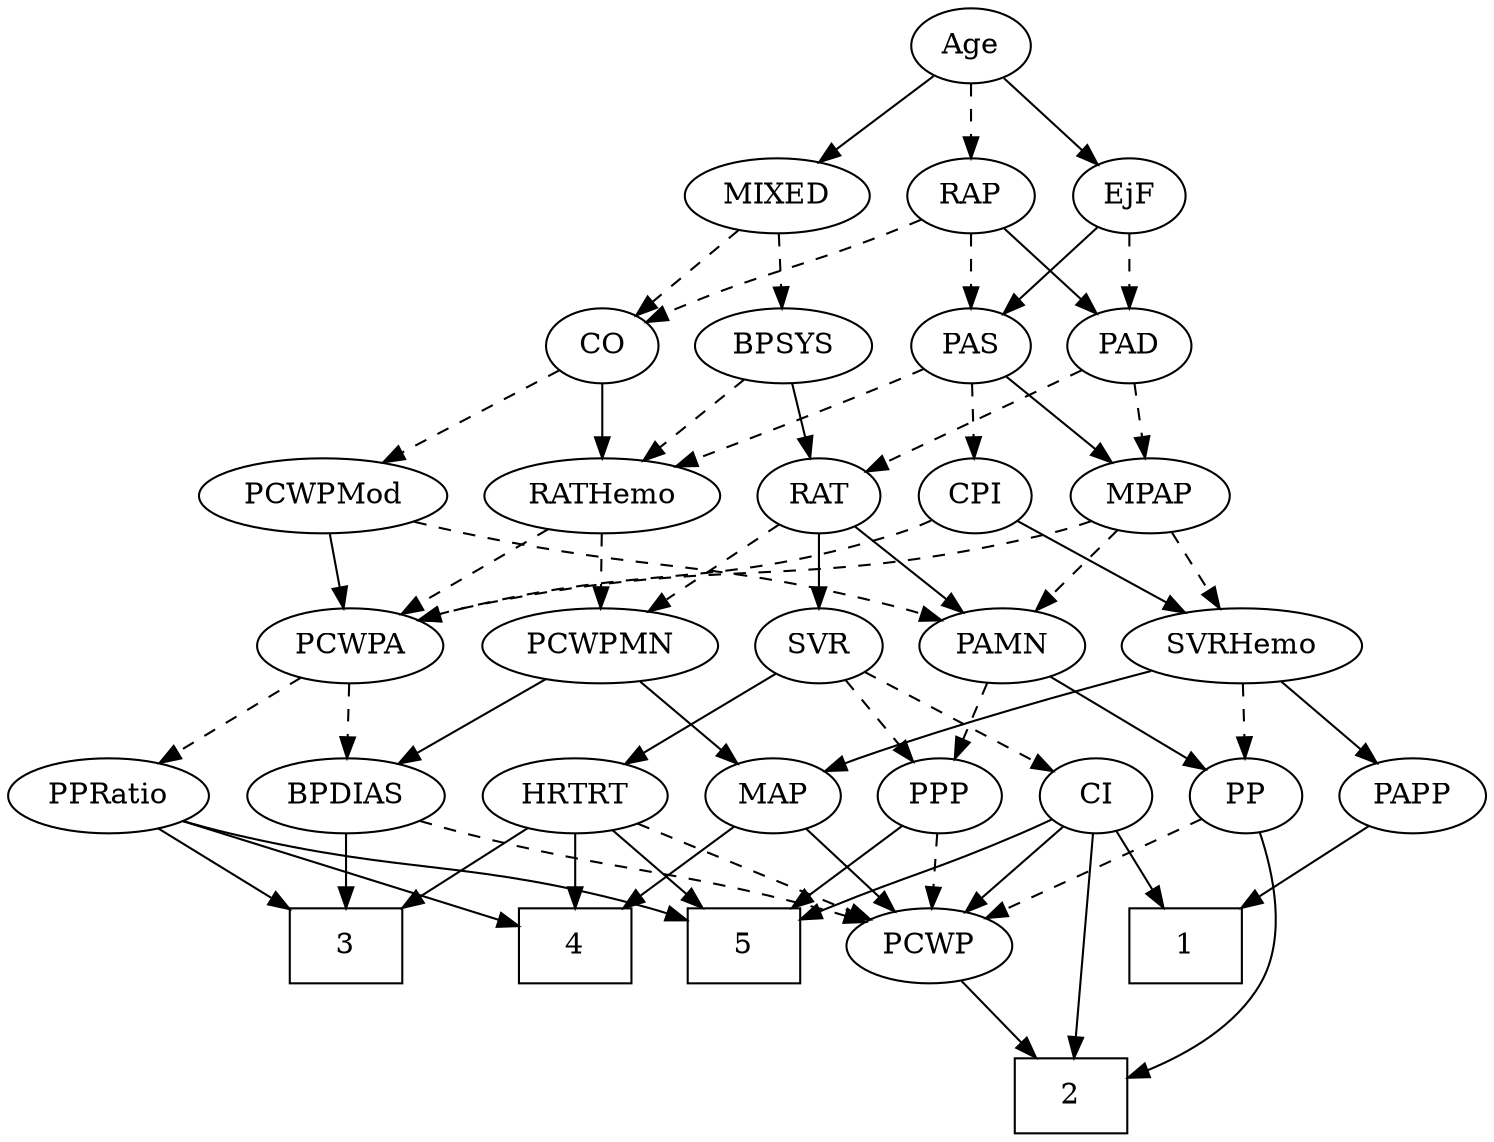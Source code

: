strict digraph {
	graph [bb="0,0,656.49,540"];
	node [label="\N"];
	1	[height=0.5,
		pos="518.65,90",
		shape=box,
		width=0.75];
	2	[height=0.5,
		pos="463.65,18",
		shape=box,
		width=0.75];
	3	[height=0.5,
		pos="139.65,90",
		shape=box,
		width=0.75];
	4	[height=0.5,
		pos="239.65,90",
		shape=box,
		width=0.75];
	5	[height=0.5,
		pos="317.65,90",
		shape=box,
		width=0.75];
	Age	[height=0.5,
		pos="428.65,522",
		width=0.75];
	EjF	[height=0.5,
		pos="501.65,450",
		width=0.75];
	Age -> EjF	[pos="e,486.9,465.14 443.42,506.83 453.81,496.87 467.89,483.37 479.6,472.14",
		style=solid];
	RAP	[height=0.5,
		pos="428.65,450",
		width=0.77632];
	Age -> RAP	[pos="e,428.65,468.1 428.65,503.7 428.65,495.98 428.65,486.71 428.65,478.11",
		style=dashed];
	MIXED	[height=0.5,
		pos="342.65,450",
		width=1.1193];
	Age -> MIXED	[pos="e,361.27,466.16 412.06,507.5 399.91,497.61 383.15,483.96 369.14,472.56",
		style=solid];
	PAD	[height=0.5,
		pos="502.65,378",
		width=0.79437];
	EjF -> PAD	[pos="e,502.4,396.1 501.89,431.7 502,423.98 502.14,414.71 502.26,406.11",
		style=dashed];
	PAS	[height=0.5,
		pos="428.65,378",
		width=0.75];
	EjF -> PAS	[pos="e,443.4,393.14 486.87,434.83 476.48,424.87 462.4,411.37 450.69,400.14",
		style=solid];
	RAP -> PAD	[pos="e,487.33,393.49 443.98,434.5 454.4,424.64 468.35,411.44 480.04,400.38",
		style=solid];
	CO	[height=0.5,
		pos="262.65,378",
		width=0.75];
	RAP -> CO	[pos="e,283.85,389.32 406.83,438.71 401.87,436.44 396.59,434.09 391.65,432 350.82,414.74 339.38,413.47 298.65,396 296.84,395.22 294.98,\
394.41 293.12,393.57",
		style=dashed];
	RAP -> PAS	[pos="e,428.65,396.1 428.65,431.7 428.65,423.98 428.65,414.71 428.65,406.11",
		style=dashed];
	BPSYS	[height=0.5,
		pos="345.65,378",
		width=1.0471];
	MIXED -> BPSYS	[pos="e,344.91,396.1 343.39,431.7 343.72,423.98 344.12,414.71 344.48,406.11",
		style=dashed];
	MIXED -> CO	[pos="e,278.45,392.83 324.89,433.46 313.49,423.49 298.55,410.41 286.16,399.58",
		style=dashed];
	MPAP	[height=0.5,
		pos="509.65,306",
		width=0.97491];
	PAMN	[height=0.5,
		pos="439.65,234",
		width=1.011];
	MPAP -> PAMN	[pos="e,455.14,250.49 494.11,289.46 484.78,280.13 472.73,268.09 462.35,257.7",
		style=dashed];
	PCWPA	[height=0.5,
		pos="147.65,234",
		width=1.1555];
	MPAP -> PCWPA	[pos="e,179.4,245.78 483.45,293.73 477.67,291.57 471.51,289.51 465.65,288 351.4,258.54 317.84,277.51 202.65,252 198.25,251.03 193.69,249.87 \
189.17,248.62",
		style=dashed];
	SVRHemo	[height=0.5,
		pos="543.65,234",
		width=1.3902];
	MPAP -> SVRHemo	[pos="e,535.41,251.96 517.7,288.41 521.67,280.25 526.54,270.22 530.99,261.07",
		style=dashed];
	RATHemo	[height=0.5,
		pos="262.65,306",
		width=1.3721];
	BPSYS -> RATHemo	[pos="e,281.49,322.89 327.64,361.81 316.45,352.38 301.87,340.08 289.36,329.53",
		style=dashed];
	RAT	[height=0.5,
		pos="357.65,306",
		width=0.75827];
	BPSYS -> RAT	[pos="e,354.71,324.1 348.61,359.7 349.94,351.98 351.52,342.71 353,334.11",
		style=solid];
	PAD -> MPAP	[pos="e,507.94,324.1 504.38,359.7 505.15,351.98 506.08,342.71 506.94,334.11",
		style=dashed];
	PAD -> RAT	[pos="e,378.93,317.27 480.62,366.37 455.96,354.46 415.83,335.09 388.15,321.73",
		style=dashed];
	CO -> RATHemo	[pos="e,262.65,324.1 262.65,359.7 262.65,351.98 262.65,342.71 262.65,334.11",
		style=solid];
	PCWPMod	[height=0.5,
		pos="143.65,306",
		width=1.4443];
	CO -> PCWPMod	[pos="e,169.14,322 243,365.44 225.32,355.04 198.96,339.54 177.84,327.11",
		style=dashed];
	PAS -> MPAP	[pos="e,492.56,321.77 444.65,363.17 456.1,353.27 471.75,339.75 484.81,328.46",
		style=solid];
	PAS -> RATHemo	[pos="e,295.17,319.7 407.41,366.74 402.58,364.47 397.46,362.11 392.65,360 363.46,347.17 330.17,333.62 304.58,323.43",
		style=dashed];
	CPI	[height=0.5,
		pos="429.65,306",
		width=0.75];
	PAS -> CPI	[pos="e,429.4,324.1 428.89,359.7 429,351.98 429.14,342.71 429.26,334.11",
		style=dashed];
	PP	[height=0.5,
		pos="547.65,162",
		width=0.75];
	PAMN -> PP	[pos="e,528.88,175.16 460.98,219.17 477.99,208.14 501.93,192.63 520.34,180.7",
		style=solid];
	PPP	[height=0.5,
		pos="403.65,162",
		width=0.75];
	PAMN -> PPP	[pos="e,412.12,179.47 431.11,216.41 426.81,208.04 421.5,197.71 416.69,188.37",
		style=dashed];
	RATHemo -> PCWPA	[pos="e,170.82,249.11 238.26,290.15 221.15,279.74 198.1,265.71 179.53,254.41",
		style=dashed];
	PCWPMN	[height=0.5,
		pos="261.65,234",
		width=1.3902];
	RATHemo -> PCWPMN	[pos="e,261.89,252.1 262.4,287.7 262.29,279.98 262.16,270.71 262.03,262.11",
		style=dashed];
	CPI -> PCWPA	[pos="e,179.76,245.59 409.07,294.19 404.12,291.89 398.77,289.66 393.65,288 311.48,261.34 286.49,272.79 202.65,252 198.33,250.93 193.85,\
249.72 189.39,248.44",
		style=dashed];
	CPI -> SVRHemo	[pos="e,519.45,249.86 448.99,293.13 465.92,282.73 490.88,267.4 510.92,255.1",
		style=solid];
	RAT -> PAMN	[pos="e,422.06,250.01 373.85,291.17 385.37,281.34 401.07,267.93 414.24,256.69",
		style=solid];
	SVR	[height=0.5,
		pos="357.65,234",
		width=0.77632];
	RAT -> SVR	[pos="e,357.65,252.1 357.65,287.7 357.65,279.98 357.65,270.71 357.65,262.11",
		style=solid];
	RAT -> PCWPMN	[pos="e,282.83,250.45 340.04,292.16 326.43,282.24 307.28,268.27 291.32,256.63",
		style=dashed];
	SVR -> PPP	[pos="e,393.25,178.82 368.08,217.12 373.85,208.34 381.13,197.26 387.6,187.42",
		style=dashed];
	CI	[height=0.5,
		pos="475.65,162",
		width=0.75];
	SVR -> CI	[pos="e,455.93,174.7 377.66,221.13 396.77,209.79 425.73,192.61 447.22,179.86",
		style=dashed];
	HRTRT	[height=0.5,
		pos="239.65,162",
		width=1.1013];
	SVR -> HRTRT	[pos="e,263.01,176.86 337.63,221.13 319.56,210.41 292.67,194.46 271.63,181.97",
		style=solid];
	PCWPMod -> PAMN	[pos="e,412.29,246.2 181.92,293.8 189.42,291.76 197.26,289.73 204.65,288 288.34,268.45 311.91,275.27 394.65,252 397.27,251.26 399.95,250.44 \
402.64,249.56",
		style=dashed];
	PCWPMod -> PCWPA	[pos="e,146.67,252.1 144.64,287.7 145.08,279.98 145.61,270.71 146.1,262.11",
		style=solid];
	BPDIAS	[height=0.5,
		pos="139.65,162",
		width=1.1735];
	PCWPA -> BPDIAS	[pos="e,141.6,180.1 145.67,215.7 144.79,207.98 143.73,198.71 142.75,190.11",
		style=dashed];
	PPRatio	[height=0.5,
		pos="39.646,162",
		width=1.1013];
	PCWPA -> PPRatio	[pos="e,61.364,177.08 125.53,218.67 109.55,208.31 87.778,194.2 70.151,182.77",
		style=dashed];
	PCWPMN -> BPDIAS	[pos="e,163.94,176.94 236.07,218.33 217.65,207.76 192.64,193.4 172.7,181.97",
		style=solid];
	MAP	[height=0.5,
		pos="327.65,162",
		width=0.84854];
	PCWPMN -> MAP	[pos="e,313.33,178.19 276.95,216.76 285.69,207.5 296.78,195.73 306.36,185.58",
		style=solid];
	SVRHemo -> MAP	[pos="e,351.17,173.5 505.65,222.09 461.99,209.45 393.08,189.2 367.65,180 365.29,179.15 362.87,178.23 360.44,177.28",
		style=solid];
	SVRHemo -> PP	[pos="e,546.67,180.1 544.64,215.7 545.08,207.98 545.61,198.71 546.1,190.11",
		style=dashed];
	PAPP	[height=0.5,
		pos="624.65,162",
		width=0.88464];
	SVRHemo -> PAPP	[pos="e,607.99,177.39 562.03,217.12 573.36,207.32 588.03,194.65 600.32,184.02",
		style=solid];
	BPDIAS -> 3	[pos="e,139.65,108.1 139.65,143.7 139.65,135.98 139.65,126.71 139.65,118.11",
		style=solid];
	PCWP	[height=0.5,
		pos="400.65,90",
		width=0.97491];
	BPDIAS -> PCWP	[pos="e,373.51,101.49 171.32,149.87 177.68,147.8 184.35,145.74 190.65,144 262.16,124.24 282.39,128.66 353.65,108 357,107.03 360.46,105.94 \
363.91,104.8",
		style=dashed];
	MAP -> 4	[pos="e,261.04,108.02 310.26,147.17 298.56,137.87 282.85,125.36 269.21,114.52",
		style=solid];
	MAP -> PCWP	[pos="e,384.68,106.31 343.13,146.15 353.06,136.63 366.14,124.09 377.31,113.38",
		style=solid];
	PP -> 2	[pos="e,490.93,26.659 554.27,144.35 560.64,125.48 567.55,94.44 554.65,72 542.98,51.704 520.22,38.451 500.38,30.274",
		style=solid];
	PP -> PCWP	[pos="e,425.49,102.83 526.27,150.82 502.23,139.37 462.87,120.63 434.61,107.17",
		style=dashed];
	PPP -> 5	[pos="e,338.75,108.18 387.06,147.5 375.67,138.23 360.22,125.66 346.8,114.73",
		style=solid];
	PPP -> PCWP	[pos="e,401.38,108.1 402.9,143.7 402.57,135.98 402.18,126.71 401.81,118.11",
		style=dashed];
	PPRatio -> 3	[pos="e,115.07,108.2 60.367,146.5 73.785,137.1 91.549,124.67 106.86,113.95",
		style=solid];
	PPRatio -> 4	[pos="e,212.52,100.49 70.022,150.37 105.63,137.9 164.63,117.26 202.82,103.89",
		style=solid];
	PPRatio -> 5	[pos="e,290.36,102.94 69.233,149.97 75.585,147.82 82.298,145.7 88.646,144 170.39,122.07 194.48,131.99 275.65,108 277.31,107.51 278.99,\
106.98 280.68,106.42",
		style=solid];
	PCWP -> 2	[pos="e,447.93,36.461 414.63,73.465 422.41,64.82 432.28,53.852 441.12,44.028",
		style=solid];
	CI -> 1	[pos="e,508.02,108.29 485.4,145.12 490.51,136.8 496.89,126.41 502.7,116.96",
		style=solid];
	CI -> 2	[pos="e,465.1,36.189 474.2,143.87 472.15,119.67 468.4,75.211 465.96,46.393",
		style=solid];
	CI -> 5	[pos="e,344.92,102.9 454.38,150.82 449.55,148.55 444.43,146.17 439.65,144 403.02,127.41 393.52,124.03 356.65,108 355.82,107.64 354.98,\
107.27 354.13,106.91",
		style=solid];
	CI -> PCWP	[pos="e,416.84,106.11 460.47,146.83 450.08,137.13 436.09,124.08 424.25,113.03",
		style=solid];
	PAPP -> 1	[pos="e,544.51,108.08 604.71,147.83 590.2,138.26 570.2,125.05 553.13,113.77",
		style=solid];
	HRTRT -> 3	[pos="e,164.22,108.2 218.93,146.5 205.51,137.1 187.74,124.67 172.43,113.95",
		style=solid];
	HRTRT -> 4	[pos="e,239.65,108.1 239.65,143.7 239.65,135.98 239.65,126.71 239.65,118.11",
		style=solid];
	HRTRT -> 5	[pos="e,298.47,108.21 256.96,145.46 266.95,136.5 279.73,125.03 290.98,114.93",
		style=solid];
	HRTRT -> PCWP	[pos="e,374.66,102.3 267.32,148.97 294.38,137.2 335.7,119.24 365.16,106.43",
		style=dashed];
}
